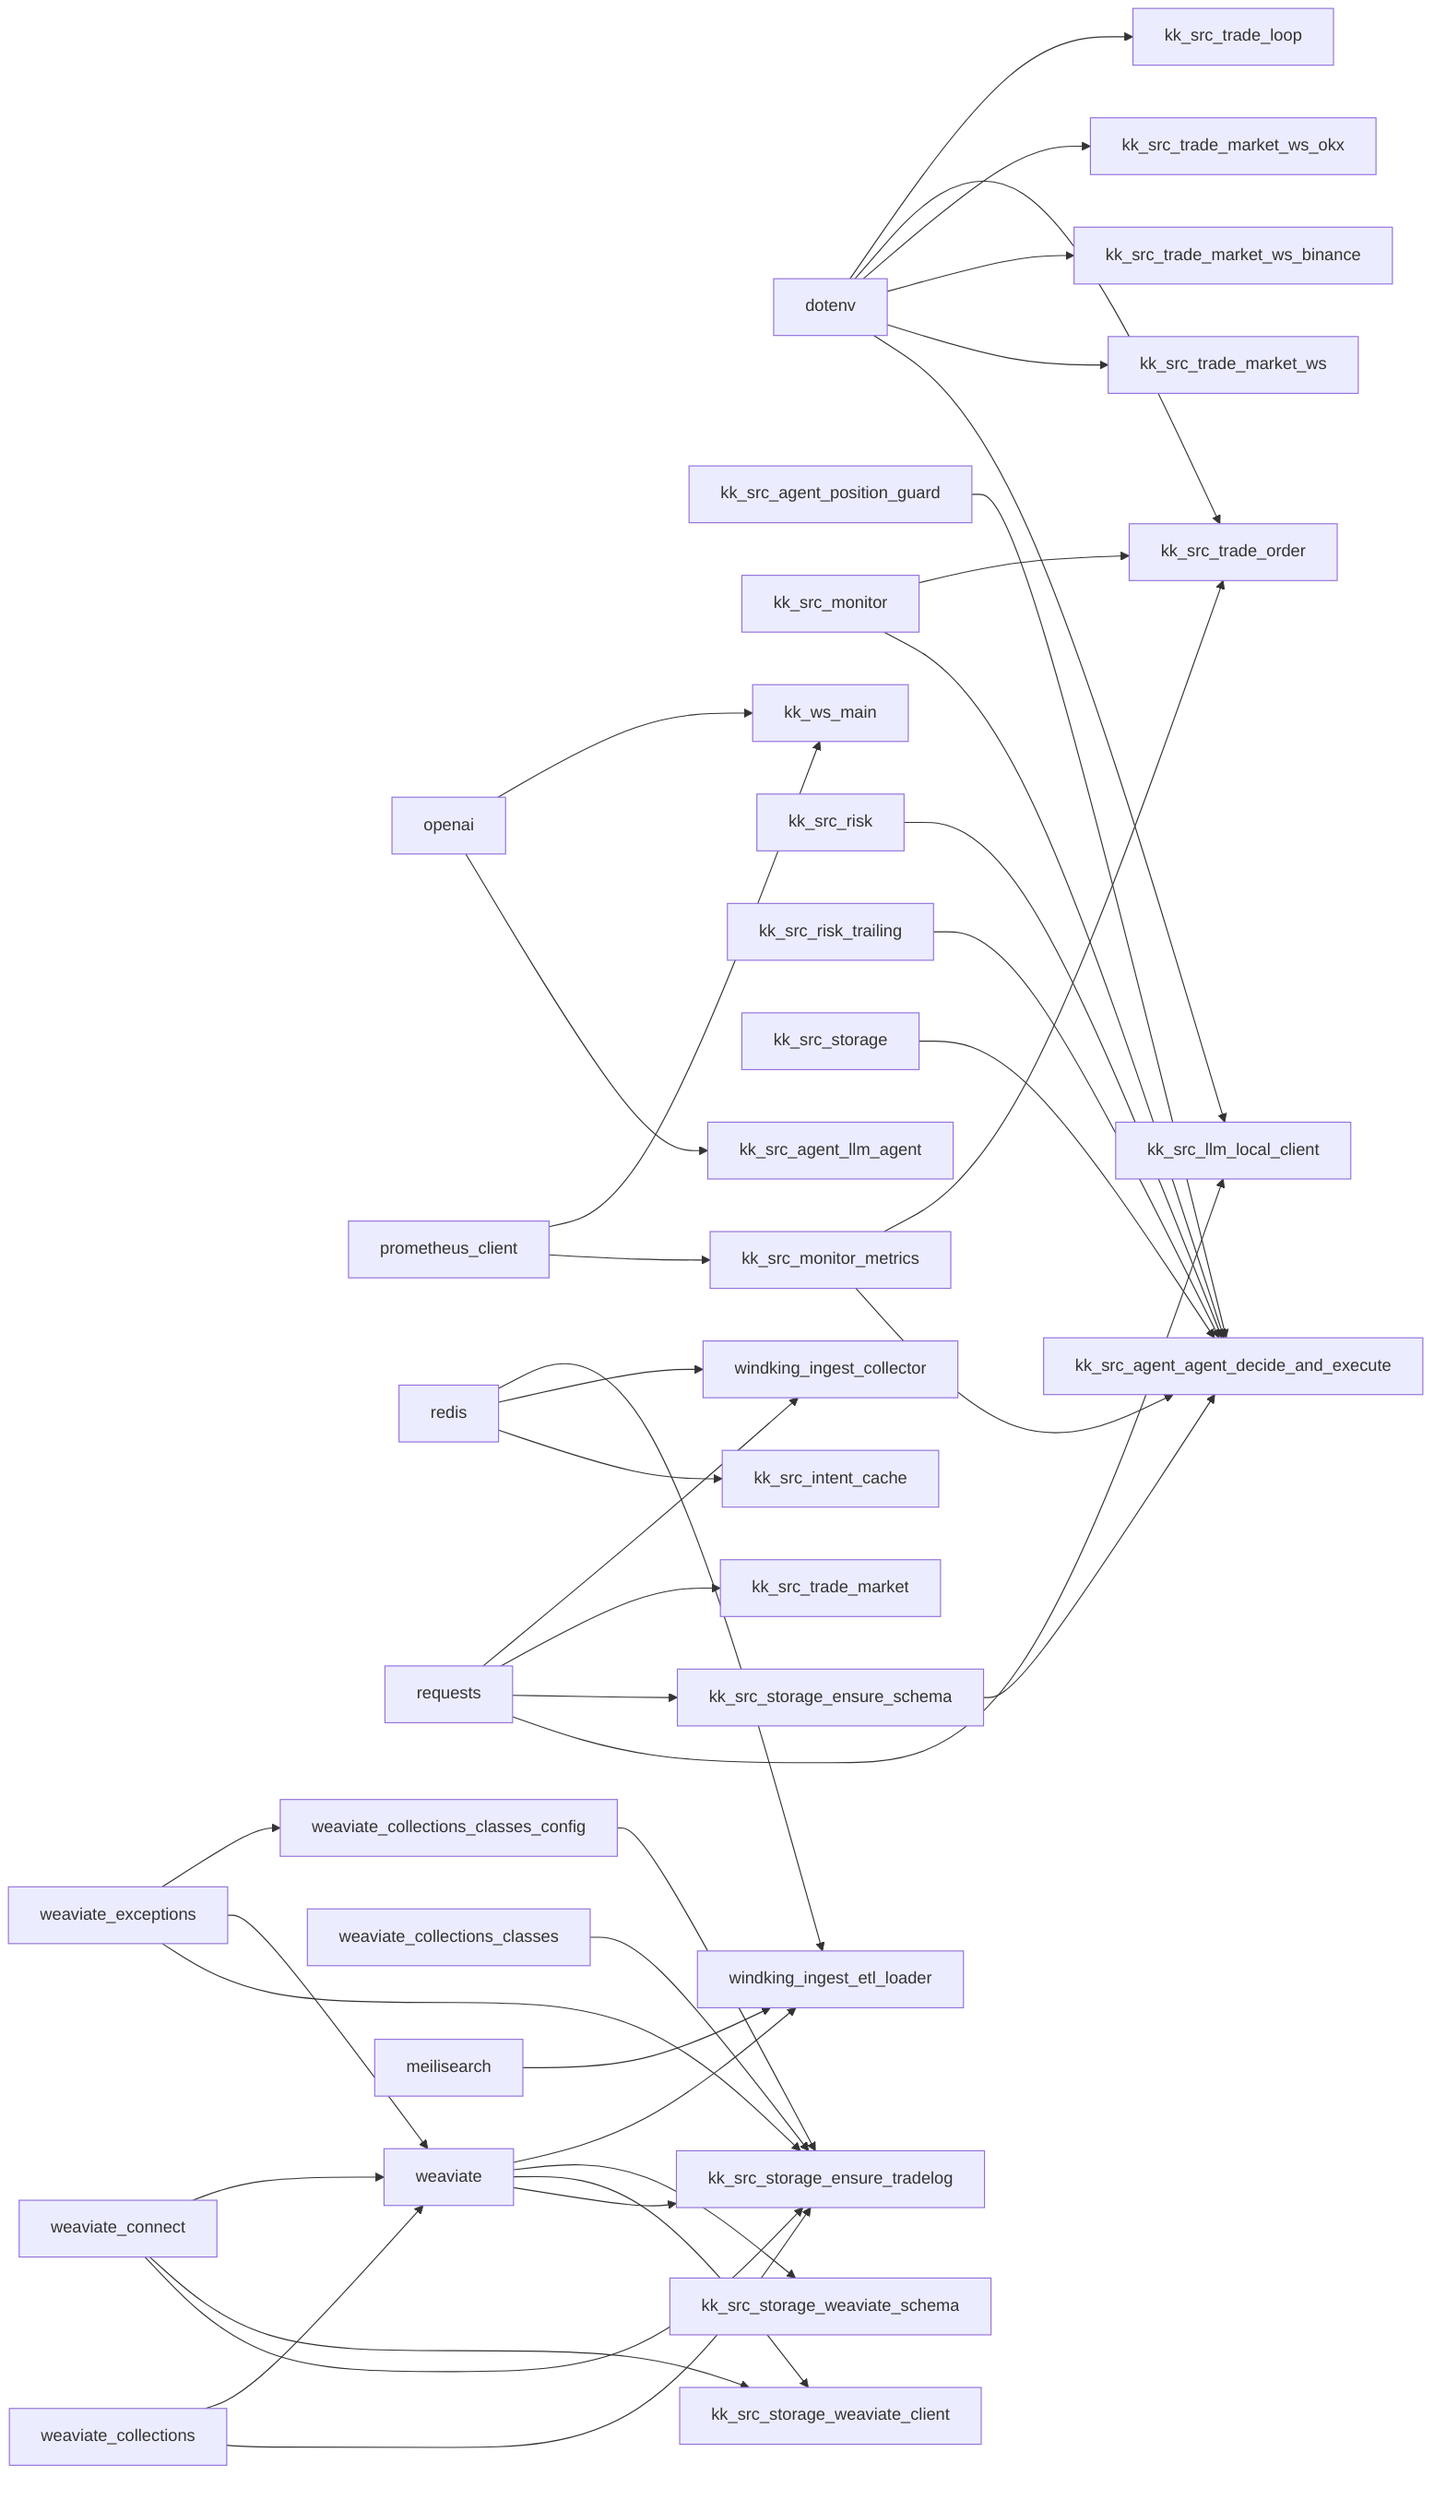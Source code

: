 flowchart LR
n1["dotenv"]
n2["kk_src_llm_local_client"]
n3["kk_src_trade_market_ws"]
n4["kk_src_trade_market_ws_binance"]
n5["kk_src_trade_market_ws_okx"]
n6["kk_src_trade_order"]
n7["kk_src_trade_loop"]
n8["kk_src_agent_position_guard"]
n9["kk_src_agent_agent_decide_and_execute"]
n10["kk_src_monitor"]
n11["kk_src_monitor_metrics"]
n12["kk_src_risk"]
n13["kk_src_risk_trailing"]
n14["kk_src_storage"]
n15["kk_src_storage_ensure_schema"]
n16["openai"]
n17["kk_src_agent_llm_agent"]
n18["kk_ws_main"]
n19["prometheus_client"]
n20["redis"]
n21["kk_src_intent_cache"]
n22["requests"]
n23["kk_src_trade_market"]
n24["weaviate"]
n25["kk_src_storage_ensure_tradelog"]
n26["kk_src_storage_weaviate_client"]
n27["kk_src_storage_weaviate_schema"]
n28["weaviate_collections"]
n29["weaviate_collections_classes"]
n30["weaviate_collections_classes_config"]
n31["weaviate_connect"]
n32["weaviate_exceptions"]
n33["meilisearch"]
n34["windking_ingest_etl_loader"]
n35["windking_ingest_collector"]
n1 --> n2
n1 --> n3
n1 --> n4
n1 --> n5
n1 --> n6
n1 --> n7
n8 --> n9
n10 --> n9
n10 --> n6
n11 --> n9
n11 --> n6
n12 --> n9
n13 --> n9
n14 --> n9
n15 --> n9
n16 --> n17
n16 --> n18
n19 --> n11
n19 --> n18
n20 --> n21
n22 --> n2
n22 --> n15
n22 --> n23
n24 --> n25
n24 --> n26
n24 --> n27
n28 --> n25
n28 --> n24
n29 --> n25
n30 --> n25
n31 --> n25
n31 --> n26
n31 --> n24
n32 --> n25
n32 --> n24
n32 --> n30
n33 --> n34
n20 --> n35
n20 --> n34
n22 --> n35
n24 --> n34